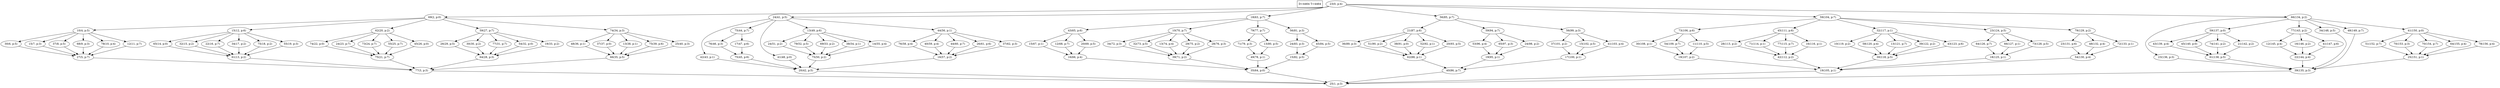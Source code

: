 digraph Task {
i [shape=box, label="D=4464 T=4464"]; 
0 [label="23(0, p:4)"];
1 [label="25(1, p:3)"];
2 [label="69(2, p:0)"];
3 [label="77(3, p:3)"];
4 [label="10(4, p:5)"];
5 [label="27(5, p:7)"];
6 [label="30(6, p:5)"];
7 [label="15(7, p:3)"];
8 [label="37(8, p:5)"];
9 [label="68(9, p:3)"];
10 [label="78(10, p:4)"];
11 [label="12(11, p:7)"];
12 [label="15(12, p:6)"];
13 [label="61(13, p:2)"];
14 [label="65(14, p:0)"];
15 [label="32(15, p:2)"];
16 [label="22(16, p:7)"];
17 [label="34(17, p:2)"];
18 [label="75(18, p:2)"];
19 [label="55(19, p:3)"];
20 [label="62(20, p:2)"];
21 [label="75(21, p:7)"];
22 [label="74(22, p:0)"];
23 [label="24(23, p:7)"];
24 [label="73(24, p:7)"];
25 [label="55(25, p:7)"];
26 [label="45(26, p:0)"];
27 [label="59(27, p:7)"];
28 [label="64(28, p:3)"];
29 [label="26(29, p:5)"];
30 [label="30(30, p:2)"];
31 [label="77(31, p:7)"];
32 [label="54(32, p:0)"];
33 [label="19(33, p:2)"];
34 [label="74(34, p:3)"];
35 [label="66(35, p:5)"];
36 [label="48(36, p:1)"];
37 [label="37(37, p:0)"];
38 [label="13(38, p:1)"];
39 [label="75(39, p:6)"];
40 [label="25(40, p:3)"];
41 [label="24(41, p:5)"];
42 [label="20(42, p:5)"];
43 [label="42(43, p:1)"];
44 [label="75(44, p:7)"];
45 [label="75(45, p:6)"];
46 [label="76(46, p:3)"];
47 [label="17(47, p:6)"];
48 [label="41(48, p:0)"];
49 [label="13(49, p:6)"];
50 [label="75(50, p:2)"];
51 [label="24(51, p:2)"];
52 [label="79(52, p:5)"];
53 [label="69(53, p:2)"];
54 [label="38(54, p:1)"];
55 [label="14(55, p:4)"];
56 [label="44(56, p:1)"];
57 [label="16(57, p:2)"];
58 [label="76(58, p:4)"];
59 [label="40(59, p:4)"];
60 [label="44(60, p:7)"];
61 [label="26(61, p:6)"];
62 [label="37(62, p:3)"];
63 [label="18(63, p:7)"];
64 [label="35(64, p:0)"];
65 [label="43(65, p:6)"];
66 [label="16(66, p:4)"];
67 [label="15(67, p:1)"];
68 [label="12(68, p:7)"];
69 [label="20(69, p:5)"];
70 [label="10(70, p:7)"];
71 [label="39(71, p:2)"];
72 [label="34(72, p:3)"];
73 [label="32(73, p:5)"];
74 [label="13(74, p:4)"];
75 [label="29(75, p:2)"];
76 [label="28(76, p:3)"];
77 [label="79(77, p:7)"];
78 [label="49(78, p:1)"];
79 [label="71(79, p:3)"];
80 [label="13(80, p:5)"];
81 [label="56(81, p:3)"];
82 [label="15(82, p:5)"];
83 [label="24(83, p:3)"];
84 [label="45(84, p:5)"];
85 [label="56(85, p:7)"];
86 [label="40(86, p:7)"];
87 [label="21(87, p:6)"];
88 [label="62(88, p:1)"];
89 [label="36(89, p:3)"];
90 [label="51(90, p:2)"];
91 [label="38(91, p:0)"];
92 [label="52(92, p:1)"];
93 [label="20(93, p:5)"];
94 [label="59(94, p:7)"];
95 [label="19(95, p:1)"];
96 [label="53(96, p:4)"];
97 [label="65(97, p:3)"];
98 [label="24(98, p:2)"];
99 [label="56(99, p:3)"];
100 [label="17(100, p:1)"];
101 [label="37(101, p:2)"];
102 [label="15(102, p:5)"];
103 [label="41(103, p:4)"];
104 [label="59(104, p:7)"];
105 [label="19(105, p:1)"];
106 [label="73(106, p:6)"];
107 [label="19(107, p:2)"];
108 [label="30(108, p:1)"];
109 [label="54(109, p:7)"];
110 [label="11(110, p:5)"];
111 [label="45(111, p:6)"];
112 [label="42(112, p:2)"];
113 [label="28(113, p:2)"];
114 [label="71(114, p:1)"];
115 [label="77(115, p:7)"];
116 [label="16(116, p:1)"];
117 [label="32(117, p:1)"];
118 [label="30(118, p:5)"];
119 [label="10(119, p:2)"];
120 [label="58(120, p:4)"];
121 [label="13(121, p:7)"];
122 [label="39(122, p:2)"];
123 [label="43(123, p:6)"];
124 [label="23(124, p:5)"];
125 [label="18(125, p:1)"];
126 [label="64(126, p:7)"];
127 [label="66(127, p:1)"];
128 [label="73(128, p:5)"];
129 [label="79(129, p:2)"];
130 [label="54(130, p:4)"];
131 [label="23(131, p:6)"];
132 [label="48(132, p:4)"];
133 [label="72(133, p:1)"];
134 [label="66(134, p:2)"];
135 [label="39(135, p:3)"];
136 [label="23(136, p:3)"];
137 [label="59(137, p:0)"];
138 [label="61(138, p:5)"];
139 [label="43(139, p:4)"];
140 [label="45(140, p:0)"];
141 [label="74(141, p:2)"];
142 [label="21(142, p:2)"];
143 [label="77(143, p:2)"];
144 [label="22(144, p:4)"];
145 [label="12(145, p:4)"];
146 [label="16(146, p:2)"];
147 [label="41(147, p:6)"];
148 [label="34(148, p:5)"];
149 [label="48(149, p:7)"];
150 [label="41(150, p:0)"];
151 [label="25(151, p:1)"];
152 [label="51(152, p:7)"];
153 [label="70(153, p:3)"];
154 [label="70(154, p:7)"];
155 [label="64(155, p:4)"];
156 [label="78(156, p:4)"];
0 -> 2;
0 -> 41;
0 -> 63;
0 -> 85;
0 -> 104;
0 -> 134;
2 -> 4;
2 -> 12;
2 -> 20;
2 -> 27;
2 -> 34;
3 -> 1;
4 -> 6;
4 -> 7;
4 -> 8;
4 -> 9;
4 -> 10;
4 -> 11;
5 -> 3;
6 -> 5;
7 -> 5;
8 -> 5;
9 -> 5;
10 -> 5;
11 -> 5;
12 -> 14;
12 -> 15;
12 -> 16;
12 -> 17;
12 -> 18;
12 -> 19;
13 -> 3;
14 -> 13;
15 -> 13;
16 -> 13;
17 -> 13;
18 -> 13;
19 -> 13;
20 -> 22;
20 -> 23;
20 -> 24;
20 -> 25;
20 -> 26;
21 -> 3;
22 -> 21;
23 -> 21;
24 -> 21;
25 -> 21;
26 -> 21;
27 -> 29;
27 -> 30;
27 -> 31;
27 -> 32;
27 -> 33;
28 -> 3;
29 -> 28;
30 -> 28;
31 -> 28;
32 -> 28;
33 -> 28;
34 -> 36;
34 -> 37;
34 -> 38;
34 -> 39;
34 -> 40;
35 -> 3;
36 -> 35;
37 -> 35;
38 -> 35;
39 -> 35;
40 -> 35;
41 -> 43;
41 -> 44;
41 -> 48;
41 -> 49;
41 -> 56;
42 -> 1;
43 -> 42;
44 -> 46;
44 -> 47;
45 -> 42;
46 -> 45;
47 -> 45;
48 -> 42;
49 -> 51;
49 -> 52;
49 -> 53;
49 -> 54;
49 -> 55;
50 -> 42;
51 -> 50;
52 -> 50;
53 -> 50;
54 -> 50;
55 -> 50;
56 -> 58;
56 -> 59;
56 -> 60;
56 -> 61;
56 -> 62;
57 -> 42;
58 -> 57;
59 -> 57;
60 -> 57;
61 -> 57;
62 -> 57;
63 -> 65;
63 -> 70;
63 -> 77;
63 -> 81;
64 -> 1;
65 -> 67;
65 -> 68;
65 -> 69;
66 -> 64;
67 -> 66;
68 -> 66;
69 -> 66;
70 -> 72;
70 -> 73;
70 -> 74;
70 -> 75;
70 -> 76;
71 -> 64;
72 -> 71;
73 -> 71;
74 -> 71;
75 -> 71;
76 -> 71;
77 -> 79;
77 -> 80;
78 -> 64;
79 -> 78;
80 -> 78;
81 -> 83;
81 -> 84;
82 -> 64;
83 -> 82;
84 -> 82;
85 -> 87;
85 -> 94;
85 -> 99;
86 -> 1;
87 -> 89;
87 -> 90;
87 -> 91;
87 -> 92;
87 -> 93;
88 -> 86;
89 -> 88;
90 -> 88;
91 -> 88;
92 -> 88;
93 -> 88;
94 -> 96;
94 -> 97;
94 -> 98;
95 -> 86;
96 -> 95;
97 -> 95;
98 -> 95;
99 -> 101;
99 -> 102;
99 -> 103;
100 -> 86;
101 -> 100;
102 -> 100;
103 -> 100;
104 -> 106;
104 -> 111;
104 -> 117;
104 -> 124;
104 -> 129;
105 -> 1;
106 -> 108;
106 -> 109;
106 -> 110;
107 -> 105;
108 -> 107;
109 -> 107;
110 -> 107;
111 -> 113;
111 -> 114;
111 -> 115;
111 -> 116;
112 -> 105;
113 -> 112;
114 -> 112;
115 -> 112;
116 -> 112;
117 -> 119;
117 -> 120;
117 -> 121;
117 -> 122;
117 -> 123;
118 -> 105;
119 -> 118;
120 -> 118;
121 -> 118;
122 -> 118;
123 -> 118;
124 -> 126;
124 -> 127;
124 -> 128;
125 -> 105;
126 -> 125;
127 -> 125;
128 -> 125;
129 -> 131;
129 -> 132;
129 -> 133;
130 -> 105;
131 -> 130;
132 -> 130;
133 -> 130;
134 -> 136;
134 -> 137;
134 -> 143;
134 -> 148;
134 -> 149;
134 -> 150;
135 -> 1;
136 -> 135;
137 -> 139;
137 -> 140;
137 -> 141;
137 -> 142;
138 -> 135;
139 -> 138;
140 -> 138;
141 -> 138;
142 -> 138;
143 -> 145;
143 -> 146;
143 -> 147;
144 -> 135;
145 -> 144;
146 -> 144;
147 -> 144;
148 -> 135;
149 -> 135;
150 -> 152;
150 -> 153;
150 -> 154;
150 -> 155;
150 -> 156;
151 -> 135;
152 -> 151;
153 -> 151;
154 -> 151;
155 -> 151;
156 -> 151;
}